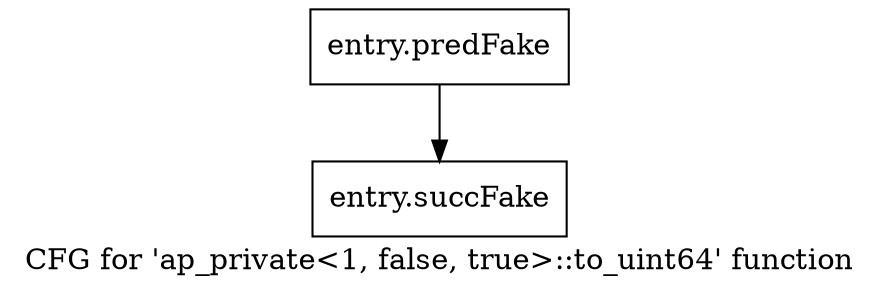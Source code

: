 digraph "CFG for 'ap_private\<1, false, true\>::to_uint64' function" {
	label="CFG for 'ap_private\<1, false, true\>::to_uint64' function";

	Node0x3b17ec0 [shape=record,filename="",linenumber="",label="{entry.predFake}"];
	Node0x3b17ec0 -> Node0x3e75260[ callList="" memoryops="" filename="/tools/Xilinx/Vitis_HLS/2022.1/include/etc/ap_private.h" execusionnum="0"];
	Node0x3e75260 [shape=record,filename="/tools/Xilinx/Vitis_HLS/2022.1/include/etc/ap_private.h",linenumber="1985",label="{entry.succFake}"];
}
